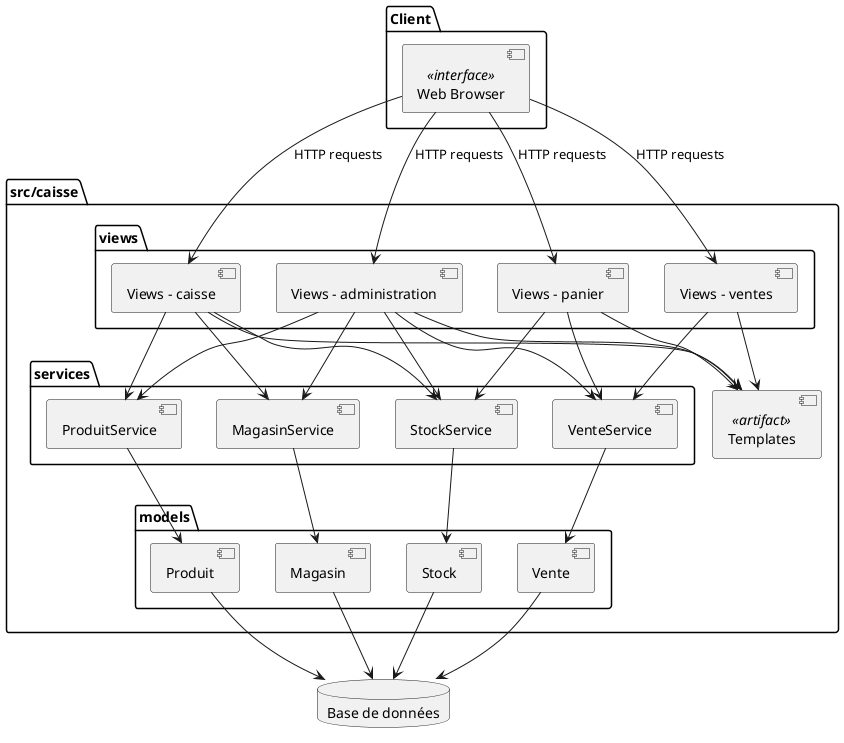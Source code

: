@startuml
' Définition des composants principaux

package "Client" {
  [Web Browser] <<interface>>
}

package "src/caisse" {
  
  package "views" {
    [Views - caisse] 
    [Views - administration]
    [Views - panier]
    [Views - ventes]
  }

  package "services" {
    [ProduitService]
    [StockService]
    [VenteService]
    [MagasinService]
  }

  package "models" {
    [Produit]
    [Magasin]
    [Vente]
    [Stock]
  }

  [Templates] <<artifact>>
}

database "Base de données" as DB

' Relations entre composants

[Web Browser] --> [Views - caisse] : HTTP requests
[Web Browser] --> [Views - administration] : HTTP requests
[Web Browser] --> [Views - panier] : HTTP requests
[Web Browser] --> [Views - ventes] : HTTP requests

[Views - caisse] --> [ProduitService]
[Views - caisse] --> [StockService]
[Views - caisse] --> [MagasinService]

[Views - administration] --> [MagasinService]
[Views - administration] --> [VenteService]
[Views - administration] --> [ProduitService]
[Views - administration] --> [StockService]

[Views - panier] --> [StockService]
[Views - panier] --> [VenteService]

[Views - ventes] --> [VenteService]

[Views - caisse] --> [Templates]
[Views - administration] --> [Templates]
[Views - panier] --> [Templates]
[Views - ventes] --> [Templates]

[ProduitService] --> [Produit]
[StockService] --> [Stock]
[VenteService] --> [Vente]
[MagasinService] --> [Magasin]

[Produit] --> DB
[Magasin] --> DB
[Vente] --> DB
[Stock] --> DB

@enduml
